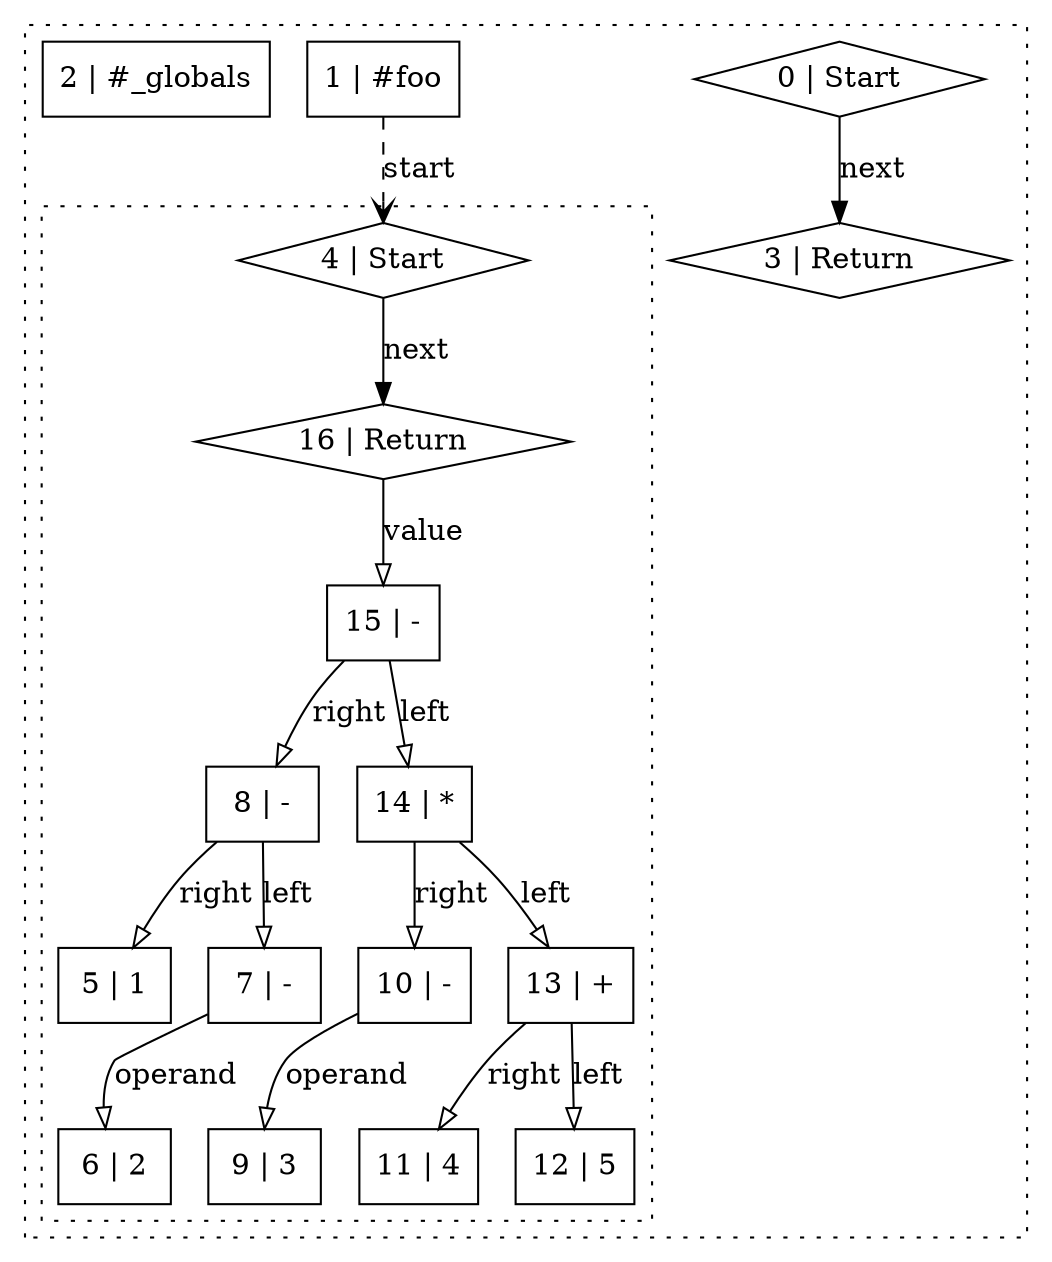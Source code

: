 digraph {
  subgraph "cluster_0" {
    style = "dotted";
    "0" [
      label = "0 | Start";
      shape = "diamond";
    ];
    "1" [
      label = "1 | #foo";
      shape = "rectangle";
    ];
    "2" [
      label = "2 | #_globals";
      shape = "rectangle";
    ];
    "3" [
      label = "3 | Return";
      shape = "diamond";
    ];
    subgraph "cluster_1" {
      style = "dotted";
      "4" [
        label = "4 | Start";
        shape = "diamond";
      ];
      "5" [
        label = "5 | 1";
        shape = "rectangle";
      ];
      "6" [
        label = "6 | 2";
        shape = "rectangle";
      ];
      "7" [
        label = "7 | -";
        shape = "rectangle";
      ];
      "8" [
        label = "8 | -";
        shape = "rectangle";
      ];
      "9" [
        label = "9 | 3";
        shape = "rectangle";
      ];
      "10" [
        label = "10 | -";
        shape = "rectangle";
      ];
      "11" [
        label = "11 | 4";
        shape = "rectangle";
      ];
      "12" [
        label = "12 | 5";
        shape = "rectangle";
      ];
      "13" [
        label = "13 | +";
        shape = "rectangle";
      ];
      "14" [
        label = "14 | *";
        shape = "rectangle";
      ];
      "15" [
        label = "15 | -";
        shape = "rectangle";
      ];
      "16" [
        label = "16 | Return";
        shape = "diamond";
      ];
      "4" -> "16" [
        label = "next";
        arrowhead = "normal";
      ];
      "7" -> "6" [
        label = "operand";
        arrowhead = "onormal";
      ];
      "8" -> "7" [
        label = "left";
        arrowhead = "onormal";
      ];
      "8" -> "5" [
        label = "right";
        arrowhead = "onormal";
      ];
      "10" -> "9" [
        label = "operand";
        arrowhead = "onormal";
      ];
      "13" -> "12" [
        label = "left";
        arrowhead = "onormal";
      ];
      "13" -> "11" [
        label = "right";
        arrowhead = "onormal";
      ];
      "14" -> "13" [
        label = "left";
        arrowhead = "onormal";
      ];
      "14" -> "10" [
        label = "right";
        arrowhead = "onormal";
      ];
      "15" -> "14" [
        label = "left";
        arrowhead = "onormal";
      ];
      "15" -> "8" [
        label = "right";
        arrowhead = "onormal";
      ];
      "16" -> "15" [
        label = "value";
        arrowhead = "onormal";
      ];
    }
    "0" -> "3" [
      label = "next";
      arrowhead = "normal";
    ];
    "1" -> "4" [
      label = "start";
      arrowhead = "vee";
      style = "dashed";
    ];
  }
}